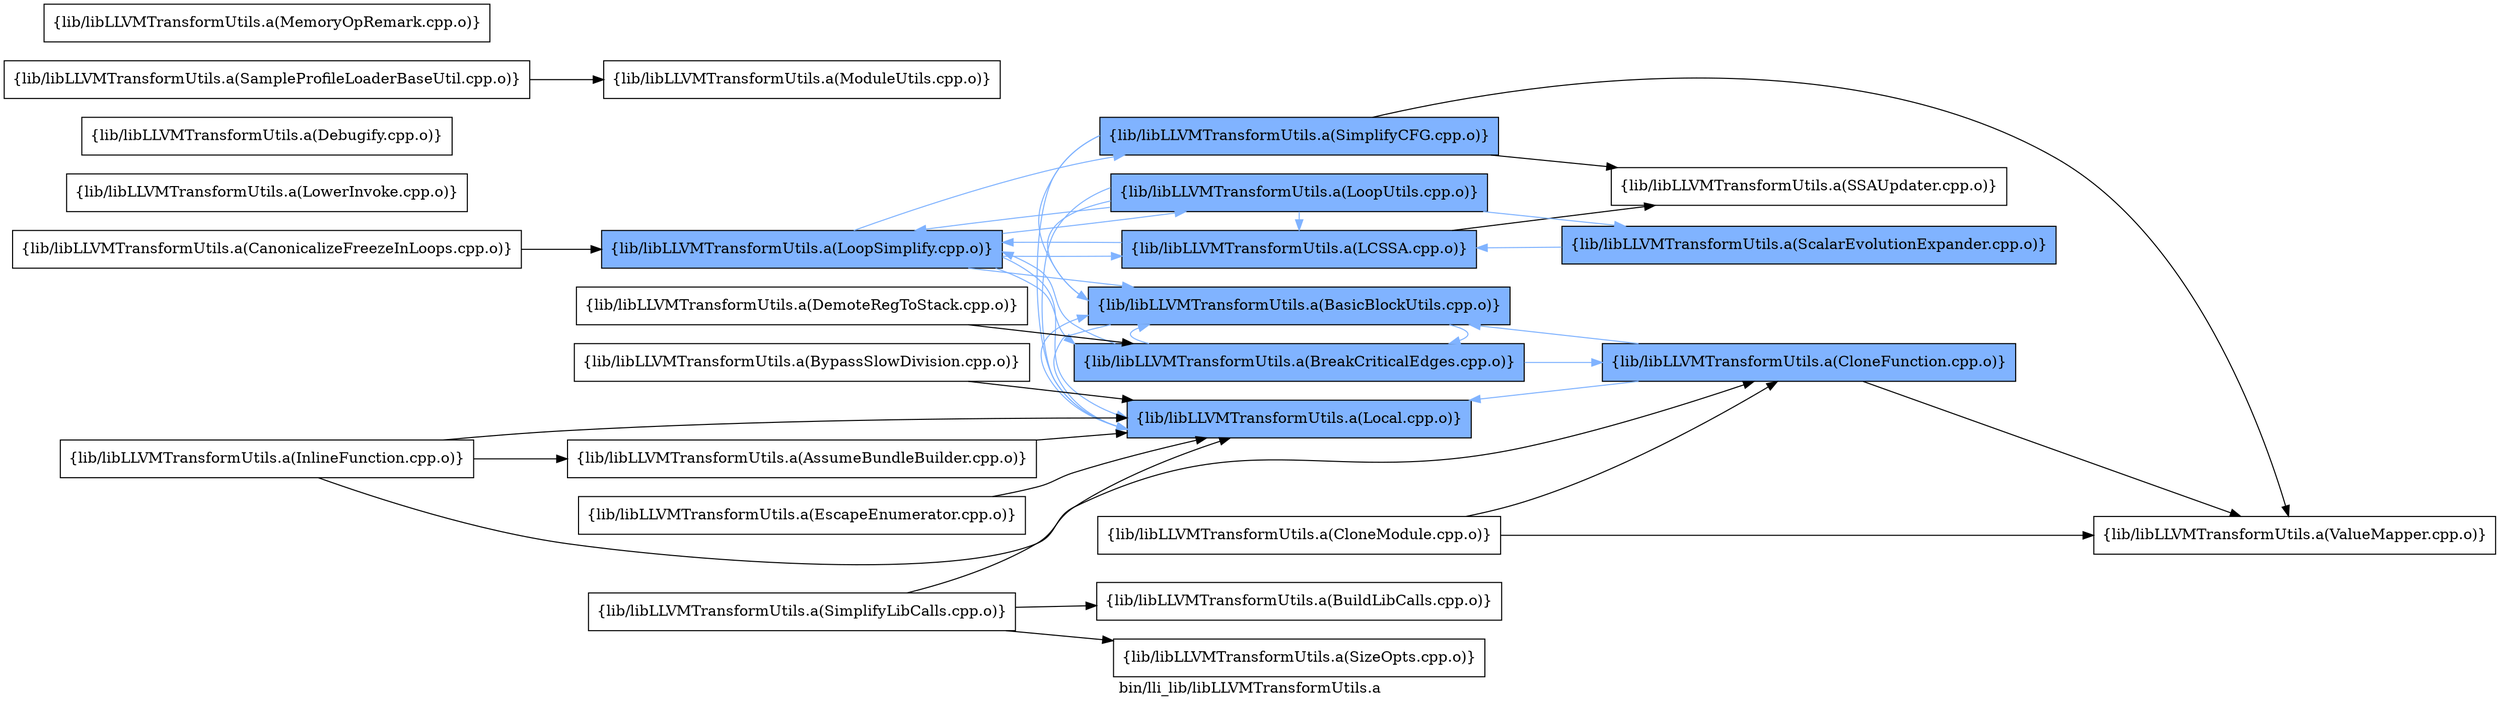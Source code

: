 digraph "bin/lli_lib/libLLVMTransformUtils.a" {
	label="bin/lli_lib/libLLVMTransformUtils.a";
	rankdir=LR;
	{ rank=same; Node0x5650f95b1b98;  }
	{ rank=same; Node0x5650f95b2bd8;  }
	{ rank=same; Node0x5650f95b03d8; Node0x5650f95b0d88; Node0x5650f95b4398; Node0x5650f95b24f8; Node0x5650f95b0c48; Node0x5650f95c9798;  }
	{ rank=same; Node0x5650f95b1b98;  }
	{ rank=same; Node0x5650f95b2bd8;  }
	{ rank=same; Node0x5650f95b03d8; Node0x5650f95b0d88; Node0x5650f95b4398; Node0x5650f95b24f8; Node0x5650f95b0c48; Node0x5650f95c9798;  }

	Node0x5650f95b1b98 [shape=record,shape=box,group=0,label="{lib/libLLVMTransformUtils.a(CanonicalizeFreezeInLoops.cpp.o)}"];
	Node0x5650f95b1b98 -> Node0x5650f95b2bd8;
	Node0x5650f95b0f68 [shape=record,shape=box,group=0,label="{lib/libLLVMTransformUtils.a(LowerInvoke.cpp.o)}"];
	Node0x5650f95c5aa8 [shape=record,shape=box,group=0,label="{lib/libLLVMTransformUtils.a(SizeOpts.cpp.o)}"];
	Node0x5650f95b03d8 [shape=record,shape=box,group=1,style=filled,fillcolor="0.600000 0.5 1",label="{lib/libLLVMTransformUtils.a(BasicBlockUtils.cpp.o)}"];
	Node0x5650f95b03d8 -> Node0x5650f95b0d88[color="0.600000 0.5 1"];
	Node0x5650f95b03d8 -> Node0x5650f95b24f8[color="0.600000 0.5 1"];
	Node0x5650f95b0d88 [shape=record,shape=box,group=1,style=filled,fillcolor="0.600000 0.5 1",label="{lib/libLLVMTransformUtils.a(BreakCriticalEdges.cpp.o)}"];
	Node0x5650f95b0d88 -> Node0x5650f95b03d8[color="0.600000 0.5 1"];
	Node0x5650f95b0d88 -> Node0x5650f95b1eb8[color="0.600000 0.5 1"];
	Node0x5650f95b0d88 -> Node0x5650f95b2bd8[color="0.600000 0.5 1"];
	Node0x5650f95b0fb8 [shape=record,shape=box,group=0,label="{lib/libLLVMTransformUtils.a(BypassSlowDivision.cpp.o)}"];
	Node0x5650f95b0fb8 -> Node0x5650f95b24f8;
	Node0x5650f95b24f8 [shape=record,shape=box,group=1,style=filled,fillcolor="0.600000 0.5 1",label="{lib/libLLVMTransformUtils.a(Local.cpp.o)}"];
	Node0x5650f95b24f8 -> Node0x5650f95b03d8[color="0.600000 0.5 1"];
	Node0x5650f95c4bf8 [shape=record,shape=box,group=0,label="{lib/libLLVMTransformUtils.a(SimplifyLibCalls.cpp.o)}"];
	Node0x5650f95c4bf8 -> Node0x5650f95b24f8;
	Node0x5650f95c4bf8 -> Node0x5650f95c57d8;
	Node0x5650f95c4bf8 -> Node0x5650f95c5aa8;
	Node0x5650f95b3128 [shape=record,shape=box,group=0,label="{lib/libLLVMTransformUtils.a(Debugify.cpp.o)}"];
	Node0x5650f95c9798 [shape=record,shape=box,group=1,style=filled,fillcolor="0.600000 0.5 1",label="{lib/libLLVMTransformUtils.a(SimplifyCFG.cpp.o)}"];
	Node0x5650f95c9798 -> Node0x5650f95b03d8[color="0.600000 0.5 1"];
	Node0x5650f95c9798 -> Node0x5650f95b24f8[color="0.600000 0.5 1"];
	Node0x5650f95c9798 -> Node0x5650f95afc58;
	Node0x5650f95c9798 -> Node0x5650f95c5eb8;
	Node0x5650f95b4398 [shape=record,shape=box,group=1,style=filled,fillcolor="0.600000 0.5 1",label="{lib/libLLVMTransformUtils.a(LCSSA.cpp.o)}"];
	Node0x5650f95b4398 -> Node0x5650f95b2bd8[color="0.600000 0.5 1"];
	Node0x5650f95b4398 -> Node0x5650f95afc58;
	Node0x5650f95b2bd8 [shape=record,shape=box,group=1,style=filled,fillcolor="0.600000 0.5 1",label="{lib/libLLVMTransformUtils.a(LoopSimplify.cpp.o)}"];
	Node0x5650f95b2bd8 -> Node0x5650f95b03d8[color="0.600000 0.5 1"];
	Node0x5650f95b2bd8 -> Node0x5650f95b0d88[color="0.600000 0.5 1"];
	Node0x5650f95b2bd8 -> Node0x5650f95b4398[color="0.600000 0.5 1"];
	Node0x5650f95b2bd8 -> Node0x5650f95b24f8[color="0.600000 0.5 1"];
	Node0x5650f95b2bd8 -> Node0x5650f95b0c48[color="0.600000 0.5 1"];
	Node0x5650f95b2bd8 -> Node0x5650f95c9798[color="0.600000 0.5 1"];
	Node0x5650f95afa28 [shape=record,shape=box,group=1,style=filled,fillcolor="0.600000 0.5 1",label="{lib/libLLVMTransformUtils.a(ScalarEvolutionExpander.cpp.o)}"];
	Node0x5650f95afa28 -> Node0x5650f95b4398[color="0.600000 0.5 1"];
	Node0x5650f95b36c8 [shape=record,shape=box,group=0,label="{lib/libLLVMTransformUtils.a(InlineFunction.cpp.o)}"];
	Node0x5650f95b36c8 -> Node0x5650f95b1eb8;
	Node0x5650f95b36c8 -> Node0x5650f95b4028;
	Node0x5650f95b36c8 -> Node0x5650f95b24f8;
	Node0x5650f95b32b8 [shape=record,shape=box,group=0,label="{lib/libLLVMTransformUtils.a(DemoteRegToStack.cpp.o)}"];
	Node0x5650f95b32b8 -> Node0x5650f95b0d88;
	Node0x5650f95b3f38 [shape=record,shape=box,group=0,label="{lib/libLLVMTransformUtils.a(EscapeEnumerator.cpp.o)}"];
	Node0x5650f95b3f38 -> Node0x5650f95b24f8;
	Node0x5650f95b18c8 [shape=record,shape=box,group=0,label="{lib/libLLVMTransformUtils.a(ModuleUtils.cpp.o)}"];
	Node0x5650f95b0c48 [shape=record,shape=box,group=1,style=filled,fillcolor="0.600000 0.5 1",label="{lib/libLLVMTransformUtils.a(LoopUtils.cpp.o)}"];
	Node0x5650f95b0c48 -> Node0x5650f95b03d8[color="0.600000 0.5 1"];
	Node0x5650f95b0c48 -> Node0x5650f95b4398[color="0.600000 0.5 1"];
	Node0x5650f95b0c48 -> Node0x5650f95b24f8[color="0.600000 0.5 1"];
	Node0x5650f95b0c48 -> Node0x5650f95b2bd8[color="0.600000 0.5 1"];
	Node0x5650f95b0c48 -> Node0x5650f95afa28[color="0.600000 0.5 1"];
	Node0x5650f95b0838 [shape=record,shape=box,group=0,label="{lib/libLLVMTransformUtils.a(SampleProfileLoaderBaseUtil.cpp.o)}"];
	Node0x5650f95b0838 -> Node0x5650f95b18c8;
	Node0x5650f95b1eb8 [shape=record,shape=box,group=1,style=filled,fillcolor="0.600000 0.5 1",label="{lib/libLLVMTransformUtils.a(CloneFunction.cpp.o)}"];
	Node0x5650f95b1eb8 -> Node0x5650f95b03d8[color="0.600000 0.5 1"];
	Node0x5650f95b1eb8 -> Node0x5650f95b24f8[color="0.600000 0.5 1"];
	Node0x5650f95b1eb8 -> Node0x5650f95c5eb8;
	Node0x5650f95afc58 [shape=record,shape=box,group=0,label="{lib/libLLVMTransformUtils.a(SSAUpdater.cpp.o)}"];
	Node0x5650f95c5eb8 [shape=record,shape=box,group=0,label="{lib/libLLVMTransformUtils.a(ValueMapper.cpp.o)}"];
	Node0x5650f95b24a8 [shape=record,shape=box,group=0,label="{lib/libLLVMTransformUtils.a(CloneModule.cpp.o)}"];
	Node0x5650f95b24a8 -> Node0x5650f95b1eb8;
	Node0x5650f95b24a8 -> Node0x5650f95c5eb8;
	Node0x5650f95b4028 [shape=record,shape=box,group=0,label="{lib/libLLVMTransformUtils.a(AssumeBundleBuilder.cpp.o)}"];
	Node0x5650f95b4028 -> Node0x5650f95b24f8;
	Node0x5650f95c57d8 [shape=record,shape=box,group=0,label="{lib/libLLVMTransformUtils.a(BuildLibCalls.cpp.o)}"];
	Node0x5650f95c2b78 [shape=record,shape=box,group=0,label="{lib/libLLVMTransformUtils.a(MemoryOpRemark.cpp.o)}"];
}
